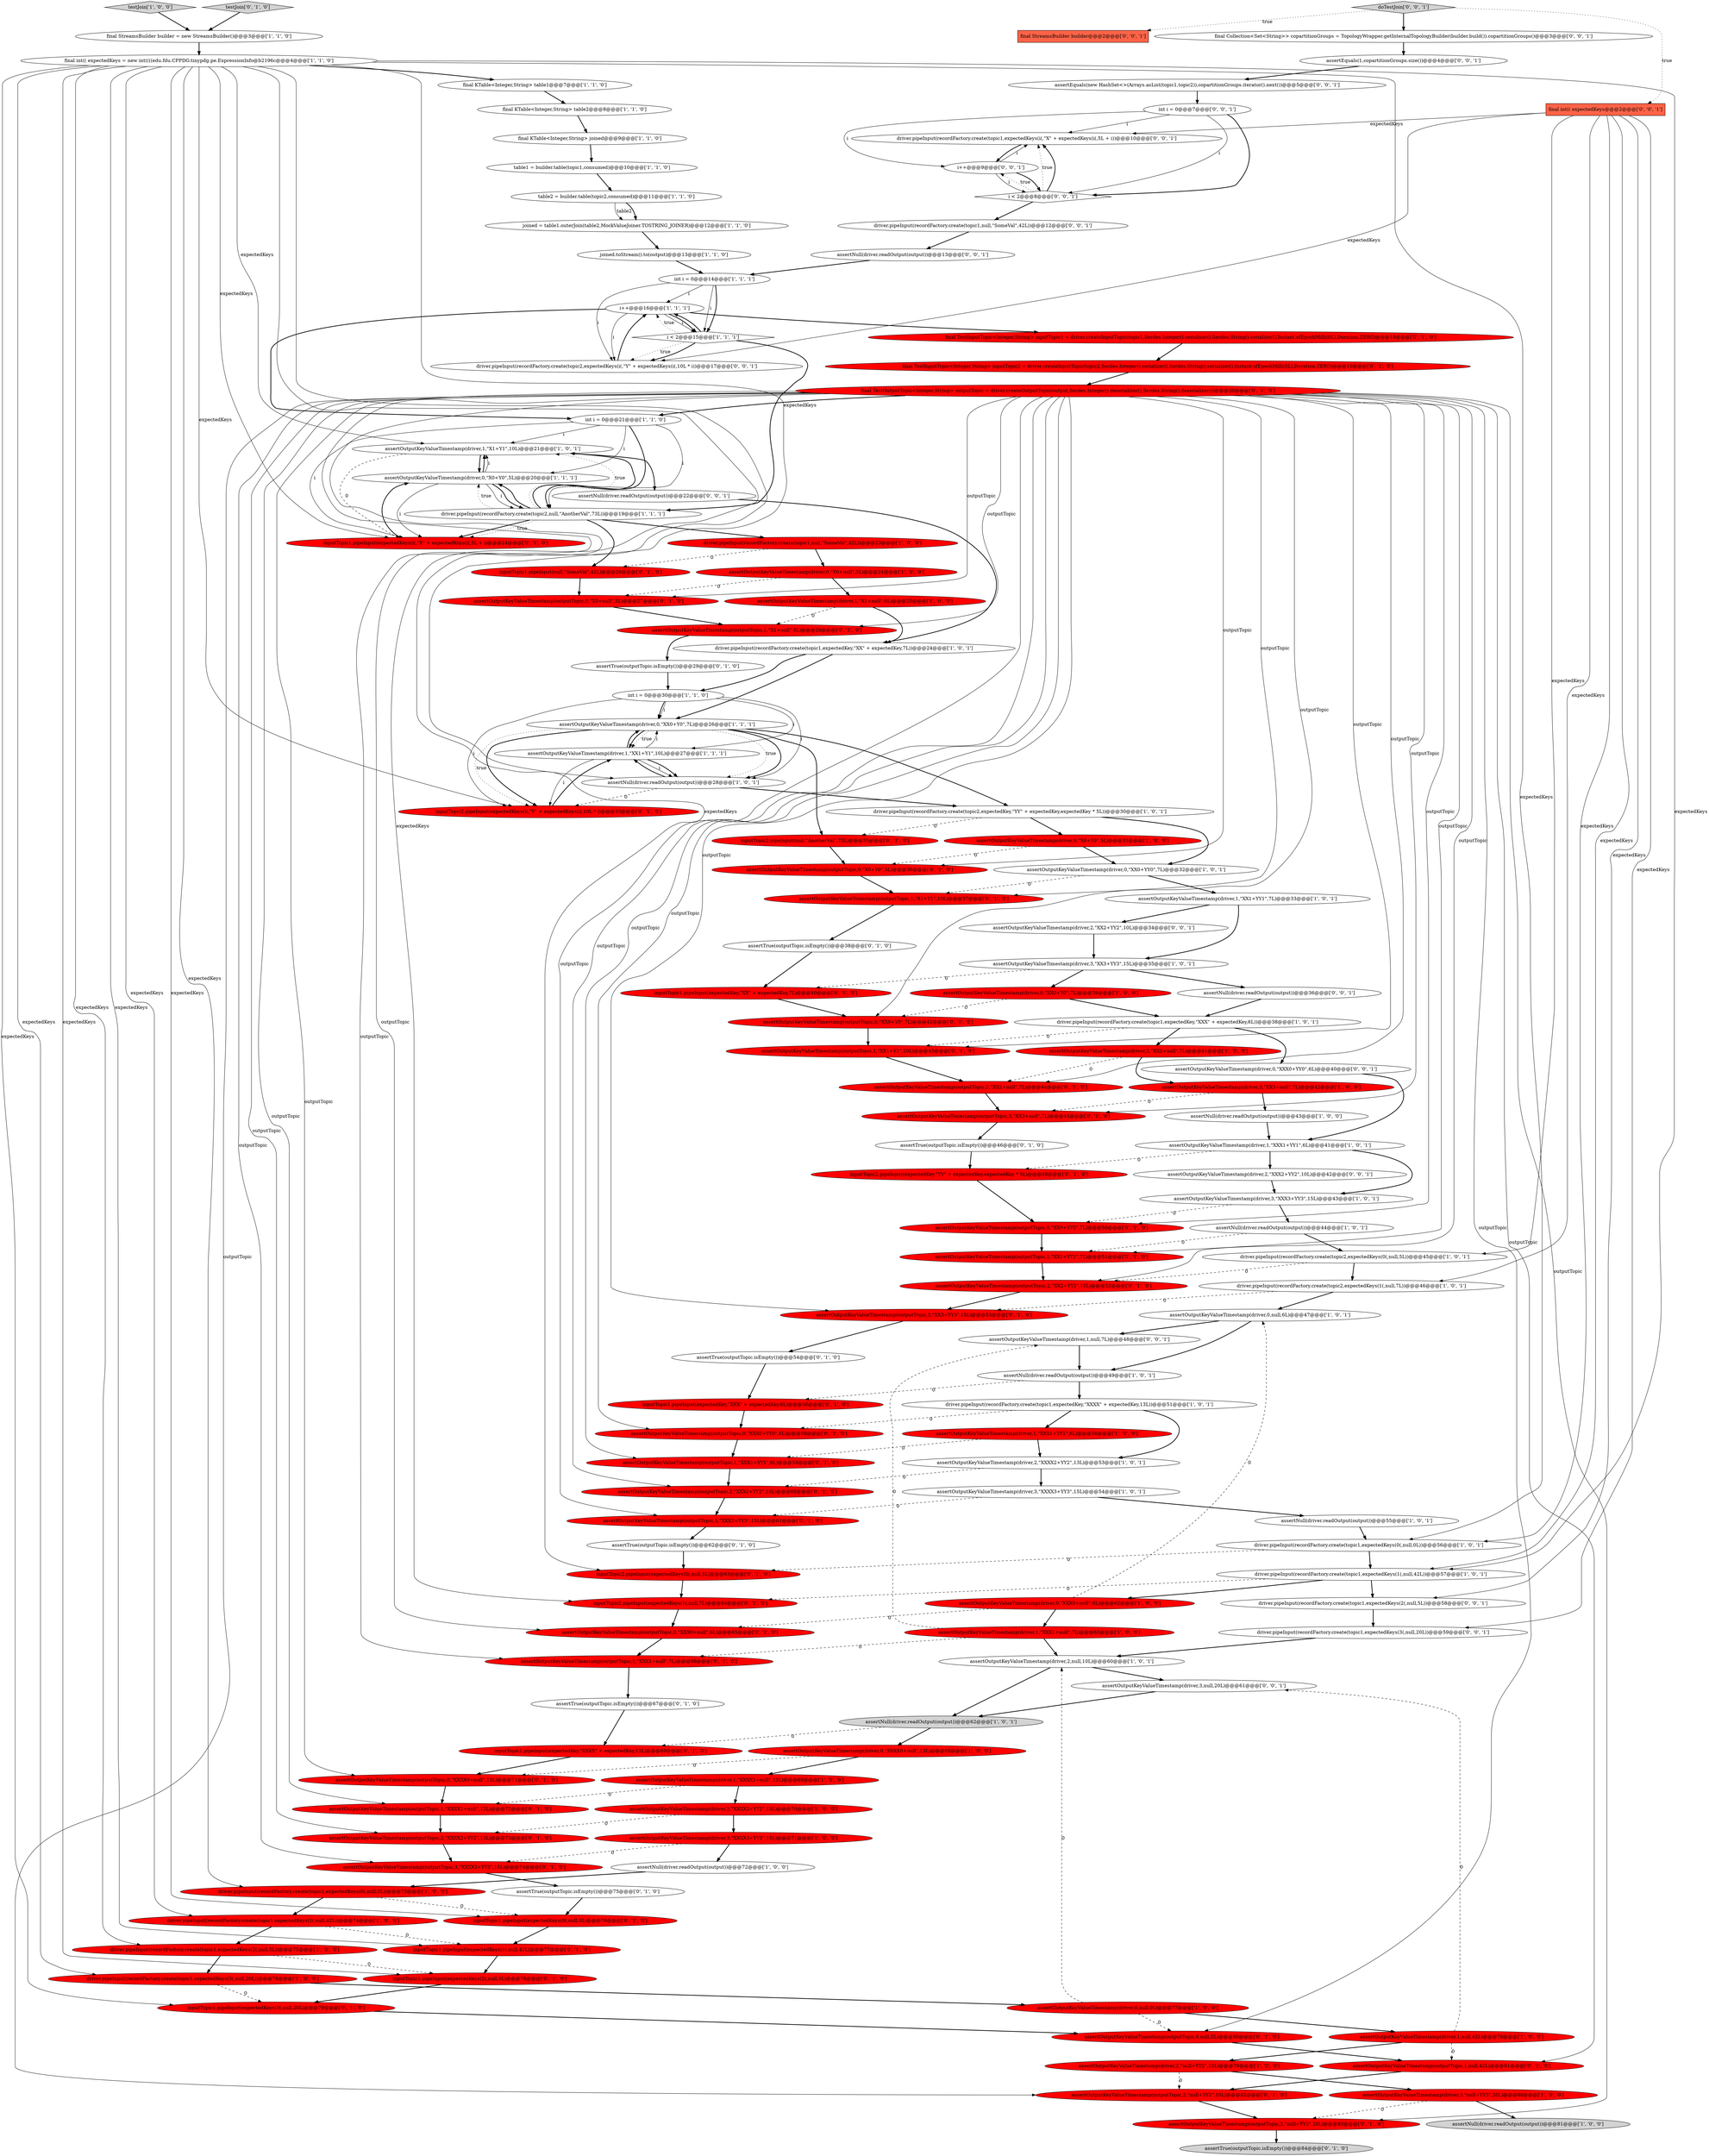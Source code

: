 digraph {
40 [style = filled, label = "final KTable<Integer,String> table2@@@8@@@['1', '1', '0']", fillcolor = white, shape = ellipse image = "AAA0AAABBB1BBB"];
106 [style = filled, label = "assertOutputKeyValueTimestamp(outputTopic,1,\"X1+Y1\",10L)@@@37@@@['0', '1', '0']", fillcolor = red, shape = ellipse image = "AAA1AAABBB2BBB"];
57 [style = filled, label = "i++@@@16@@@['1', '1', '1']", fillcolor = white, shape = ellipse image = "AAA0AAABBB1BBB"];
6 [style = filled, label = "assertOutputKeyValueTimestamp(driver,0,\"XXX0+null\",6L)@@@62@@@['1', '0', '0']", fillcolor = red, shape = ellipse image = "AAA1AAABBB1BBB"];
125 [style = filled, label = "assertOutputKeyValueTimestamp(driver,3,null,20L)@@@61@@@['0', '0', '1']", fillcolor = white, shape = ellipse image = "AAA0AAABBB3BBB"];
15 [style = filled, label = "assertOutputKeyValueTimestamp(driver,1,\"X1+null\",6L)@@@25@@@['1', '0', '0']", fillcolor = red, shape = ellipse image = "AAA1AAABBB1BBB"];
48 [style = filled, label = "assertOutputKeyValueTimestamp(driver,1,\"XXX1+YY1\",6L)@@@41@@@['1', '0', '1']", fillcolor = white, shape = ellipse image = "AAA0AAABBB1BBB"];
31 [style = filled, label = "assertOutputKeyValueTimestamp(driver,0,\"XX0+YY0\",7L)@@@32@@@['1', '0', '1']", fillcolor = white, shape = ellipse image = "AAA0AAABBB1BBB"];
113 [style = filled, label = "assertOutputKeyValueTimestamp(outputTopic,2,\"null+YY2\",10L)@@@82@@@['0', '1', '0']", fillcolor = red, shape = ellipse image = "AAA1AAABBB2BBB"];
28 [style = filled, label = "int i = 0@@@30@@@['1', '1', '0']", fillcolor = white, shape = ellipse image = "AAA0AAABBB1BBB"];
47 [style = filled, label = "driver.pipeInput(recordFactory.create(topic1,null,\"SomeVal\",42L))@@@23@@@['1', '0', '0']", fillcolor = red, shape = ellipse image = "AAA1AAABBB1BBB"];
65 [style = filled, label = "driver.pipeInput(recordFactory.create(topic1,expectedKeys(0(,null,0L))@@@56@@@['1', '0', '1']", fillcolor = white, shape = ellipse image = "AAA0AAABBB1BBB"];
123 [style = filled, label = "final int(( expectedKeys@@@2@@@['0', '0', '1']", fillcolor = tomato, shape = box image = "AAA0AAABBB3BBB"];
74 [style = filled, label = "assertOutputKeyValueTimestamp(outputTopic,2,\"XXXX2+YY2\",13L)@@@73@@@['0', '1', '0']", fillcolor = red, shape = ellipse image = "AAA1AAABBB2BBB"];
17 [style = filled, label = "assertOutputKeyValueTimestamp(driver,2,\"XX2+null\",7L)@@@41@@@['1', '0', '0']", fillcolor = red, shape = ellipse image = "AAA1AAABBB1BBB"];
56 [style = filled, label = "table1 = builder.table(topic1,consumed)@@@10@@@['1', '1', '0']", fillcolor = white, shape = ellipse image = "AAA0AAABBB1BBB"];
42 [style = filled, label = "assertOutputKeyValueTimestamp(driver,2,\"null+YY2\",10L)@@@79@@@['1', '0', '0']", fillcolor = red, shape = ellipse image = "AAA1AAABBB1BBB"];
54 [style = filled, label = "assertOutputKeyValueTimestamp(driver,0,\"X0+null\",5L)@@@24@@@['1', '0', '0']", fillcolor = red, shape = ellipse image = "AAA1AAABBB1BBB"];
136 [style = filled, label = "driver.pipeInput(recordFactory.create(topic1,expectedKeys(3(,null,20L))@@@59@@@['0', '0', '1']", fillcolor = white, shape = ellipse image = "AAA0AAABBB3BBB"];
138 [style = filled, label = "i < 2@@@8@@@['0', '0', '1']", fillcolor = white, shape = diamond image = "AAA0AAABBB3BBB"];
23 [style = filled, label = "int i = 0@@@21@@@['1', '1', '0']", fillcolor = white, shape = ellipse image = "AAA0AAABBB1BBB"];
59 [style = filled, label = "assertOutputKeyValueTimestamp(driver,0,\"XX0+Y0\",7L)@@@26@@@['1', '1', '1']", fillcolor = white, shape = ellipse image = "AAA0AAABBB1BBB"];
76 [style = filled, label = "assertOutputKeyValueTimestamp(outputTopic,1,\"XXX1+YY1\",6L)@@@59@@@['0', '1', '0']", fillcolor = red, shape = ellipse image = "AAA1AAABBB2BBB"];
128 [style = filled, label = "driver.pipeInput(recordFactory.create(topic1,expectedKeys(2(,null,5L))@@@58@@@['0', '0', '1']", fillcolor = white, shape = ellipse image = "AAA0AAABBB3BBB"];
66 [style = filled, label = "assertOutputKeyValueTimestamp(driver,1,\"XXX1+null\",7L)@@@63@@@['1', '0', '0']", fillcolor = red, shape = ellipse image = "AAA1AAABBB1BBB"];
110 [style = filled, label = "assertOutputKeyValueTimestamp(outputTopic,2,\"XX2+null\",7L)@@@44@@@['0', '1', '0']", fillcolor = red, shape = ellipse image = "AAA1AAABBB2BBB"];
83 [style = filled, label = "assertOutputKeyValueTimestamp(outputTopic,1,\"X1+null\",6L)@@@28@@@['0', '1', '0']", fillcolor = red, shape = ellipse image = "AAA1AAABBB2BBB"];
27 [style = filled, label = "assertOutputKeyValueTimestamp(driver,3,\"XXX3+YY3\",15L)@@@43@@@['1', '0', '1']", fillcolor = white, shape = ellipse image = "AAA0AAABBB1BBB"];
86 [style = filled, label = "assertOutputKeyValueTimestamp(outputTopic,0,\"XX0+Y0\",7L)@@@42@@@['0', '1', '0']", fillcolor = red, shape = ellipse image = "AAA1AAABBB2BBB"];
119 [style = filled, label = "driver.pipeInput(recordFactory.create(topic1,expectedKeys(i(,\"X\" + expectedKeys(i(,5L + i))@@@10@@@['0', '0', '1']", fillcolor = white, shape = ellipse image = "AAA0AAABBB3BBB"];
29 [style = filled, label = "joined = table1.outerJoin(table2,MockValueJoiner.TOSTRING_JOINER)@@@12@@@['1', '1', '0']", fillcolor = white, shape = ellipse image = "AAA0AAABBB1BBB"];
94 [style = filled, label = "assertOutputKeyValueTimestamp(outputTopic,3,\"XX3+null\",7L)@@@45@@@['0', '1', '0']", fillcolor = red, shape = ellipse image = "AAA1AAABBB2BBB"];
8 [style = filled, label = "final int(( expectedKeys = new int((((edu.fdu.CPPDG.tinypdg.pe.ExpressionInfo@b2196c@@@4@@@['1', '1', '0']", fillcolor = white, shape = ellipse image = "AAA0AAABBB1BBB"];
10 [style = filled, label = "assertOutputKeyValueTimestamp(driver,1,\"XXXX1+null\",13L)@@@69@@@['1', '0', '0']", fillcolor = red, shape = ellipse image = "AAA1AAABBB1BBB"];
95 [style = filled, label = "assertOutputKeyValueTimestamp(outputTopic,1,\"XXX1+null\",7L)@@@66@@@['0', '1', '0']", fillcolor = red, shape = ellipse image = "AAA1AAABBB2BBB"];
0 [style = filled, label = "assertOutputKeyValueTimestamp(driver,0,\"X0+Y0\",5L)@@@33@@@['1', '0', '0']", fillcolor = red, shape = ellipse image = "AAA1AAABBB1BBB"];
37 [style = filled, label = "driver.pipeInput(recordFactory.create(topic1,expectedKey,\"XXXX\" + expectedKey,13L))@@@51@@@['1', '0', '1']", fillcolor = white, shape = ellipse image = "AAA0AAABBB1BBB"];
135 [style = filled, label = "assertOutputKeyValueTimestamp(driver,1,null,7L)@@@48@@@['0', '0', '1']", fillcolor = white, shape = ellipse image = "AAA0AAABBB3BBB"];
102 [style = filled, label = "final TestInputTopic<Integer,String> inputTopic2 = driver.createInputTopic(topic2,Serdes.Integer().serializer(),Serdes.String().serializer(),Instant.ofEpochMilli(0L),Duration.ZERO)@@@19@@@['0', '1', '0']", fillcolor = red, shape = ellipse image = "AAA1AAABBB2BBB"];
24 [style = filled, label = "assertNull(driver.readOutput(output))@@@62@@@['1', '0', '1']", fillcolor = lightgray, shape = ellipse image = "AAA0AAABBB1BBB"];
13 [style = filled, label = "driver.pipeInput(recordFactory.create(topic2,expectedKey,\"YY\" + expectedKey,expectedKey * 5L))@@@30@@@['1', '0', '1']", fillcolor = white, shape = ellipse image = "AAA0AAABBB1BBB"];
32 [style = filled, label = "driver.pipeInput(recordFactory.create(topic1,expectedKeys(1(,null,42L))@@@57@@@['1', '0', '1']", fillcolor = white, shape = ellipse image = "AAA0AAABBB1BBB"];
44 [style = filled, label = "testJoin['1', '0', '0']", fillcolor = lightgray, shape = diamond image = "AAA0AAABBB1BBB"];
134 [style = filled, label = "driver.pipeInput(recordFactory.create(topic1,null,\"SomeVal\",42L))@@@12@@@['0', '0', '1']", fillcolor = white, shape = ellipse image = "AAA0AAABBB3BBB"];
16 [style = filled, label = "assertOutputKeyValueTimestamp(driver,2,\"XXXX2+YY2\",13L)@@@53@@@['1', '0', '1']", fillcolor = white, shape = ellipse image = "AAA0AAABBB1BBB"];
75 [style = filled, label = "assertOutputKeyValueTimestamp(outputTopic,1,\"XXXX1+null\",13L)@@@72@@@['0', '1', '0']", fillcolor = red, shape = ellipse image = "AAA1AAABBB2BBB"];
100 [style = filled, label = "assertOutputKeyValueTimestamp(outputTopic,3,\"null+YY3\",20L)@@@83@@@['0', '1', '0']", fillcolor = red, shape = ellipse image = "AAA1AAABBB2BBB"];
132 [style = filled, label = "assertEquals(new HashSet<>(Arrays.asList(topic1,topic2)),copartitionGroups.iterator().next())@@@5@@@['0', '0', '1']", fillcolor = white, shape = ellipse image = "AAA0AAABBB3BBB"];
120 [style = filled, label = "assertEquals(1,copartitionGroups.size())@@@4@@@['0', '0', '1']", fillcolor = white, shape = ellipse image = "AAA0AAABBB3BBB"];
79 [style = filled, label = "inputTopic2.pipeInput(null,\"AnotherVal\",73L)@@@35@@@['0', '1', '0']", fillcolor = red, shape = ellipse image = "AAA1AAABBB2BBB"];
116 [style = filled, label = "assertTrue(outputTopic.isEmpty())@@@38@@@['0', '1', '0']", fillcolor = white, shape = ellipse image = "AAA0AAABBB2BBB"];
11 [style = filled, label = "assertNull(driver.readOutput(output))@@@55@@@['1', '0', '1']", fillcolor = white, shape = ellipse image = "AAA0AAABBB1BBB"];
72 [style = filled, label = "assertOutputKeyValueTimestamp(outputTopic,1,\"XX1+Y1\",10L)@@@43@@@['0', '1', '0']", fillcolor = red, shape = ellipse image = "AAA1AAABBB2BBB"];
63 [style = filled, label = "driver.pipeInput(recordFactory.create(topic1,expectedKey,\"XXX\" + expectedKey,6L))@@@38@@@['1', '0', '1']", fillcolor = white, shape = ellipse image = "AAA0AAABBB1BBB"];
122 [style = filled, label = "final Collection<Set<String>> copartitionGroups = TopologyWrapper.getInternalTopologyBuilder(builder.build()).copartitionGroups()@@@3@@@['0', '0', '1']", fillcolor = white, shape = ellipse image = "AAA0AAABBB3BBB"];
9 [style = filled, label = "assertOutputKeyValueTimestamp(driver,1,\"X1+Y1\",10L)@@@21@@@['1', '0', '1']", fillcolor = white, shape = ellipse image = "AAA0AAABBB1BBB"];
1 [style = filled, label = "driver.pipeInput(recordFactory.create(topic2,expectedKeys(0(,null,5L))@@@45@@@['1', '0', '1']", fillcolor = white, shape = ellipse image = "AAA0AAABBB1BBB"];
60 [style = filled, label = "assertOutputKeyValueTimestamp(driver,0,null,6L)@@@47@@@['1', '0', '1']", fillcolor = white, shape = ellipse image = "AAA0AAABBB1BBB"];
96 [style = filled, label = "inputTopic1.pipeInput(expectedKey,\"XXX\" + expectedKey,6L)@@@56@@@['0', '1', '0']", fillcolor = red, shape = ellipse image = "AAA1AAABBB2BBB"];
103 [style = filled, label = "inputTopic1.pipeInput(expectedKey,\"XXXX\" + expectedKey,13L)@@@69@@@['0', '1', '0']", fillcolor = red, shape = ellipse image = "AAA1AAABBB2BBB"];
126 [style = filled, label = "final StreamsBuilder builder@@@2@@@['0', '0', '1']", fillcolor = tomato, shape = box image = "AAA0AAABBB3BBB"];
127 [style = filled, label = "i++@@@9@@@['0', '0', '1']", fillcolor = white, shape = ellipse image = "AAA0AAABBB3BBB"];
88 [style = filled, label = "assertOutputKeyValueTimestamp(outputTopic,1,\"XX1+YY1\",7L)@@@51@@@['0', '1', '0']", fillcolor = red, shape = ellipse image = "AAA1AAABBB2BBB"];
111 [style = filled, label = "assertOutputKeyValueTimestamp(outputTopic,0,\"XXXX0+null\",13L)@@@71@@@['0', '1', '0']", fillcolor = red, shape = ellipse image = "AAA1AAABBB2BBB"];
46 [style = filled, label = "driver.pipeInput(recordFactory.create(topic1,expectedKey,\"XX\" + expectedKey,7L))@@@24@@@['1', '0', '1']", fillcolor = white, shape = ellipse image = "AAA0AAABBB1BBB"];
118 [style = filled, label = "assertOutputKeyValueTimestamp(outputTopic,3,\"XX3+YY3\",15L)@@@53@@@['0', '1', '0']", fillcolor = red, shape = ellipse image = "AAA1AAABBB2BBB"];
140 [style = filled, label = "driver.pipeInput(recordFactory.create(topic2,expectedKeys(i(,\"Y\" + expectedKeys(i(,10L * i))@@@17@@@['0', '0', '1']", fillcolor = white, shape = ellipse image = "AAA0AAABBB3BBB"];
112 [style = filled, label = "assertOutputKeyValueTimestamp(outputTopic,0,null,0L)@@@80@@@['0', '1', '0']", fillcolor = red, shape = ellipse image = "AAA1AAABBB2BBB"];
82 [style = filled, label = "assertOutputKeyValueTimestamp(outputTopic,3,\"XXXX3+YY3\",15L)@@@74@@@['0', '1', '0']", fillcolor = red, shape = ellipse image = "AAA1AAABBB2BBB"];
90 [style = filled, label = "testJoin['0', '1', '0']", fillcolor = lightgray, shape = diamond image = "AAA0AAABBB2BBB"];
97 [style = filled, label = "inputTopic1.pipeInput(null,\"SomeVal\",42L)@@@26@@@['0', '1', '0']", fillcolor = red, shape = ellipse image = "AAA1AAABBB2BBB"];
115 [style = filled, label = "assertTrue(outputTopic.isEmpty())@@@67@@@['0', '1', '0']", fillcolor = white, shape = ellipse image = "AAA0AAABBB2BBB"];
64 [style = filled, label = "assertOutputKeyValueTimestamp(driver,1,\"XX1+Y1\",10L)@@@27@@@['1', '1', '1']", fillcolor = white, shape = ellipse image = "AAA0AAABBB1BBB"];
104 [style = filled, label = "assertOutputKeyValueTimestamp(outputTopic,0,\"X0+Y0\",5L)@@@36@@@['0', '1', '0']", fillcolor = red, shape = ellipse image = "AAA1AAABBB2BBB"];
18 [style = filled, label = "driver.pipeInput(recordFactory.create(topic1,expectedKeys(0(,null,0L))@@@73@@@['1', '0', '0']", fillcolor = red, shape = ellipse image = "AAA1AAABBB1BBB"];
85 [style = filled, label = "assertTrue(outputTopic.isEmpty())@@@46@@@['0', '1', '0']", fillcolor = white, shape = ellipse image = "AAA0AAABBB2BBB"];
3 [style = filled, label = "assertOutputKeyValueTimestamp(driver,0,\"X0+Y0\",5L)@@@20@@@['1', '1', '1']", fillcolor = white, shape = ellipse image = "AAA0AAABBB1BBB"];
51 [style = filled, label = "driver.pipeInput(recordFactory.create(topic2,expectedKeys(1(,null,7L))@@@46@@@['1', '0', '1']", fillcolor = white, shape = ellipse image = "AAA0AAABBB1BBB"];
38 [style = filled, label = "assertOutputKeyValueTimestamp(driver,0,\"XXXX0+null\",13L)@@@68@@@['1', '0', '0']", fillcolor = red, shape = ellipse image = "AAA1AAABBB1BBB"];
52 [style = filled, label = "assertOutputKeyValueTimestamp(driver,0,null,0L)@@@77@@@['1', '0', '0']", fillcolor = red, shape = ellipse image = "AAA1AAABBB1BBB"];
36 [style = filled, label = "assertOutputKeyValueTimestamp(driver,1,\"XX1+YY1\",7L)@@@33@@@['1', '0', '1']", fillcolor = white, shape = ellipse image = "AAA0AAABBB1BBB"];
12 [style = filled, label = "final StreamsBuilder builder = new StreamsBuilder()@@@3@@@['1', '1', '0']", fillcolor = white, shape = ellipse image = "AAA0AAABBB1BBB"];
80 [style = filled, label = "assertOutputKeyValueTimestamp(outputTopic,0,\"XXX0+YY0\",6L)@@@58@@@['0', '1', '0']", fillcolor = red, shape = ellipse image = "AAA1AAABBB2BBB"];
41 [style = filled, label = "assertNull(driver.readOutput(output))@@@28@@@['1', '0', '1']", fillcolor = white, shape = ellipse image = "AAA0AAABBB1BBB"];
22 [style = filled, label = "i < 2@@@15@@@['1', '1', '1']", fillcolor = white, shape = diamond image = "AAA0AAABBB1BBB"];
130 [style = filled, label = "assertNull(driver.readOutput(output))@@@22@@@['0', '0', '1']", fillcolor = white, shape = ellipse image = "AAA0AAABBB3BBB"];
25 [style = filled, label = "assertOutputKeyValueTimestamp(driver,3,\"null+YY3\",20L)@@@80@@@['1', '0', '0']", fillcolor = red, shape = ellipse image = "AAA1AAABBB1BBB"];
133 [style = filled, label = "assertOutputKeyValueTimestamp(driver,0,\"XXX0+YY0\",6L)@@@40@@@['0', '0', '1']", fillcolor = white, shape = ellipse image = "AAA0AAABBB3BBB"];
20 [style = filled, label = "table2 = builder.table(topic2,consumed)@@@11@@@['1', '1', '0']", fillcolor = white, shape = ellipse image = "AAA0AAABBB1BBB"];
73 [style = filled, label = "inputTopic1.pipeInput(expectedKey,\"XX\" + expectedKey,7L)@@@40@@@['0', '1', '0']", fillcolor = red, shape = ellipse image = "AAA1AAABBB2BBB"];
58 [style = filled, label = "assertOutputKeyValueTimestamp(driver,3,\"XXXX3+YY3\",15L)@@@54@@@['1', '0', '1']", fillcolor = white, shape = ellipse image = "AAA0AAABBB1BBB"];
71 [style = filled, label = "inputTopic1.pipeInput(expectedKeys(i(,\"X\" + expectedKeys(i(,5L + i)@@@24@@@['0', '1', '0']", fillcolor = red, shape = ellipse image = "AAA1AAABBB2BBB"];
50 [style = filled, label = "assertOutputKeyValueTimestamp(driver,2,null,10L)@@@60@@@['1', '0', '1']", fillcolor = white, shape = ellipse image = "AAA0AAABBB1BBB"];
93 [style = filled, label = "assertTrue(outputTopic.isEmpty())@@@62@@@['0', '1', '0']", fillcolor = white, shape = ellipse image = "AAA0AAABBB2BBB"];
67 [style = filled, label = "inputTopic2.pipeInput(expectedKeys(i(,\"Y\" + expectedKeys(i(,10L * i)@@@33@@@['0', '1', '0']", fillcolor = red, shape = ellipse image = "AAA1AAABBB2BBB"];
2 [style = filled, label = "assertOutputKeyValueTimestamp(driver,1,null,42L)@@@78@@@['1', '0', '0']", fillcolor = red, shape = ellipse image = "AAA1AAABBB1BBB"];
33 [style = filled, label = "assertOutputKeyValueTimestamp(driver,3,\"XX3+null\",7L)@@@42@@@['1', '0', '0']", fillcolor = red, shape = ellipse image = "AAA1AAABBB1BBB"];
89 [style = filled, label = "assertTrue(outputTopic.isEmpty())@@@54@@@['0', '1', '0']", fillcolor = white, shape = ellipse image = "AAA0AAABBB2BBB"];
87 [style = filled, label = "final TestOutputTopic<Integer,String> outputTopic = driver.createOutputTopic(output,Serdes.Integer().deserializer(),Serdes.String().deserializer())@@@20@@@['0', '1', '0']", fillcolor = red, shape = ellipse image = "AAA1AAABBB2BBB"];
34 [style = filled, label = "assertNull(driver.readOutput(output))@@@44@@@['1', '0', '1']", fillcolor = white, shape = ellipse image = "AAA0AAABBB1BBB"];
5 [style = filled, label = "assertNull(driver.readOutput(output))@@@81@@@['1', '0', '0']", fillcolor = lightgray, shape = ellipse image = "AAA0AAABBB1BBB"];
101 [style = filled, label = "assertTrue(outputTopic.isEmpty())@@@75@@@['0', '1', '0']", fillcolor = white, shape = ellipse image = "AAA0AAABBB2BBB"];
114 [style = filled, label = "final TestInputTopic<Integer,String> inputTopic1 = driver.createInputTopic(topic1,Serdes.Integer().serializer(),Serdes.String().serializer(),Instant.ofEpochMilli(0L),Duration.ZERO)@@@18@@@['0', '1', '0']", fillcolor = red, shape = ellipse image = "AAA1AAABBB2BBB"];
77 [style = filled, label = "assertOutputKeyValueTimestamp(outputTopic,0,\"XX0+YY0\",7L)@@@50@@@['0', '1', '0']", fillcolor = red, shape = ellipse image = "AAA1AAABBB2BBB"];
53 [style = filled, label = "assertOutputKeyValueTimestamp(driver,0,\"XX0+Y0\",7L)@@@39@@@['1', '0', '0']", fillcolor = red, shape = ellipse image = "AAA1AAABBB1BBB"];
84 [style = filled, label = "inputTopic1.pipeInput(expectedKeys(2(,null,5L)@@@78@@@['0', '1', '0']", fillcolor = red, shape = ellipse image = "AAA1AAABBB2BBB"];
14 [style = filled, label = "driver.pipeInput(recordFactory.create(topic2,null,\"AnotherVal\",73L))@@@19@@@['1', '1', '1']", fillcolor = white, shape = ellipse image = "AAA0AAABBB1BBB"];
108 [style = filled, label = "assertTrue(outputTopic.isEmpty())@@@29@@@['0', '1', '0']", fillcolor = white, shape = ellipse image = "AAA0AAABBB2BBB"];
30 [style = filled, label = "final KTable<Integer,String> joined@@@9@@@['1', '1', '0']", fillcolor = white, shape = ellipse image = "AAA0AAABBB1BBB"];
61 [style = filled, label = "assertOutputKeyValueTimestamp(driver,3,\"XXXX3+YY3\",15L)@@@71@@@['1', '0', '0']", fillcolor = red, shape = ellipse image = "AAA1AAABBB1BBB"];
45 [style = filled, label = "assertOutputKeyValueTimestamp(driver,2,\"XXXX2+YY2\",13L)@@@70@@@['1', '0', '0']", fillcolor = red, shape = ellipse image = "AAA1AAABBB1BBB"];
81 [style = filled, label = "inputTopic2.pipeInput(expectedKeys(0(,null,5L)@@@63@@@['0', '1', '0']", fillcolor = red, shape = ellipse image = "AAA1AAABBB2BBB"];
35 [style = filled, label = "driver.pipeInput(recordFactory.create(topic1,expectedKeys(1(,null,42L))@@@74@@@['1', '0', '0']", fillcolor = red, shape = ellipse image = "AAA1AAABBB1BBB"];
43 [style = filled, label = "assertNull(driver.readOutput(output))@@@49@@@['1', '0', '1']", fillcolor = white, shape = ellipse image = "AAA0AAABBB1BBB"];
98 [style = filled, label = "assertOutputKeyValueTimestamp(outputTopic,0,\"X0+null\",5L)@@@27@@@['0', '1', '0']", fillcolor = red, shape = ellipse image = "AAA1AAABBB2BBB"];
117 [style = filled, label = "inputTopic2.pipeInput(expectedKeys(1(,null,7L)@@@64@@@['0', '1', '0']", fillcolor = red, shape = ellipse image = "AAA1AAABBB2BBB"];
55 [style = filled, label = "final KTable<Integer,String> table1@@@7@@@['1', '1', '0']", fillcolor = white, shape = ellipse image = "AAA0AAABBB1BBB"];
19 [style = filled, label = "int i = 0@@@14@@@['1', '1', '1']", fillcolor = white, shape = ellipse image = "AAA0AAABBB1BBB"];
49 [style = filled, label = "driver.pipeInput(recordFactory.create(topic1,expectedKeys(3(,null,20L))@@@76@@@['1', '0', '0']", fillcolor = red, shape = ellipse image = "AAA1AAABBB1BBB"];
109 [style = filled, label = "inputTopic1.pipeInput(expectedKeys(1(,null,42L)@@@77@@@['0', '1', '0']", fillcolor = red, shape = ellipse image = "AAA1AAABBB2BBB"];
78 [style = filled, label = "inputTopic1.pipeInput(expectedKeys(0(,null,0L)@@@76@@@['0', '1', '0']", fillcolor = red, shape = ellipse image = "AAA1AAABBB2BBB"];
21 [style = filled, label = "assertOutputKeyValueTimestamp(driver,3,\"XX3+YY3\",15L)@@@35@@@['1', '0', '1']", fillcolor = white, shape = ellipse image = "AAA0AAABBB1BBB"];
69 [style = filled, label = "assertOutputKeyValueTimestamp(outputTopic,2,\"XX2+YY2\",10L)@@@52@@@['0', '1', '0']", fillcolor = red, shape = ellipse image = "AAA1AAABBB2BBB"];
121 [style = filled, label = "int i = 0@@@7@@@['0', '0', '1']", fillcolor = white, shape = ellipse image = "AAA0AAABBB3BBB"];
39 [style = filled, label = "assertNull(driver.readOutput(output))@@@72@@@['1', '0', '0']", fillcolor = white, shape = ellipse image = "AAA0AAABBB1BBB"];
105 [style = filled, label = "assertOutputKeyValueTimestamp(outputTopic,2,\"XXX2+YY2\",10L)@@@60@@@['0', '1', '0']", fillcolor = red, shape = ellipse image = "AAA1AAABBB2BBB"];
92 [style = filled, label = "assertTrue(outputTopic.isEmpty())@@@84@@@['0', '1', '0']", fillcolor = lightgray, shape = ellipse image = "AAA0AAABBB2BBB"];
62 [style = filled, label = "assertOutputKeyValueTimestamp(driver,1,\"XXX1+YY1\",6L)@@@56@@@['1', '0', '0']", fillcolor = red, shape = ellipse image = "AAA1AAABBB1BBB"];
99 [style = filled, label = "inputTopic1.pipeInput(expectedKeys(3(,null,20L)@@@79@@@['0', '1', '0']", fillcolor = red, shape = ellipse image = "AAA1AAABBB2BBB"];
7 [style = filled, label = "assertNull(driver.readOutput(output))@@@43@@@['1', '0', '0']", fillcolor = white, shape = ellipse image = "AAA0AAABBB1BBB"];
131 [style = filled, label = "assertNull(driver.readOutput(output))@@@36@@@['0', '0', '1']", fillcolor = white, shape = ellipse image = "AAA0AAABBB3BBB"];
139 [style = filled, label = "assertOutputKeyValueTimestamp(driver,2,\"XX2+YY2\",10L)@@@34@@@['0', '0', '1']", fillcolor = white, shape = ellipse image = "AAA0AAABBB3BBB"];
91 [style = filled, label = "assertOutputKeyValueTimestamp(outputTopic,3,\"XXX3+YY3\",15L)@@@61@@@['0', '1', '0']", fillcolor = red, shape = ellipse image = "AAA1AAABBB2BBB"];
26 [style = filled, label = "joined.toStream().to(output)@@@13@@@['1', '1', '0']", fillcolor = white, shape = ellipse image = "AAA0AAABBB1BBB"];
124 [style = filled, label = "assertNull(driver.readOutput(output))@@@13@@@['0', '0', '1']", fillcolor = white, shape = ellipse image = "AAA0AAABBB3BBB"];
4 [style = filled, label = "driver.pipeInput(recordFactory.create(topic1,expectedKeys(2(,null,5L))@@@75@@@['1', '0', '0']", fillcolor = red, shape = ellipse image = "AAA1AAABBB1BBB"];
137 [style = filled, label = "assertOutputKeyValueTimestamp(driver,2,\"XXX2+YY2\",10L)@@@42@@@['0', '0', '1']", fillcolor = white, shape = ellipse image = "AAA0AAABBB3BBB"];
70 [style = filled, label = "assertOutputKeyValueTimestamp(outputTopic,0,\"XXX0+null\",6L)@@@65@@@['0', '1', '0']", fillcolor = red, shape = ellipse image = "AAA1AAABBB2BBB"];
107 [style = filled, label = "inputTopic2.pipeInput(expectedKey,\"YY\" + expectedKey,expectedKey * 5L)@@@48@@@['0', '1', '0']", fillcolor = red, shape = ellipse image = "AAA1AAABBB2BBB"];
68 [style = filled, label = "assertOutputKeyValueTimestamp(outputTopic,1,null,42L)@@@81@@@['0', '1', '0']", fillcolor = red, shape = ellipse image = "AAA1AAABBB2BBB"];
129 [style = filled, label = "doTestJoin['0', '0', '1']", fillcolor = lightgray, shape = diamond image = "AAA0AAABBB3BBB"];
87->69 [style = solid, label="outputTopic"];
14->3 [style = bold, label=""];
115->103 [style = bold, label=""];
87->76 [style = solid, label="outputTopic"];
87->72 [style = solid, label="outputTopic"];
137->27 [style = bold, label=""];
8->4 [style = solid, label="expectedKeys"];
77->88 [style = bold, label=""];
96->80 [style = bold, label=""];
74->82 [style = bold, label=""];
34->88 [style = dashed, label="0"];
87->105 [style = solid, label="outputTopic"];
53->63 [style = bold, label=""];
55->40 [style = bold, label=""];
6->70 [style = dashed, label="0"];
87->70 [style = solid, label="outputTopic"];
85->107 [style = bold, label=""];
87->118 [style = solid, label="outputTopic"];
84->99 [style = bold, label=""];
87->91 [style = solid, label="outputTopic"];
28->67 [style = solid, label="i"];
7->48 [style = bold, label=""];
38->111 [style = dashed, label="0"];
100->92 [style = bold, label=""];
27->77 [style = dashed, label="0"];
48->27 [style = bold, label=""];
43->96 [style = dashed, label="0"];
32->6 [style = bold, label=""];
108->28 [style = bold, label=""];
64->41 [style = solid, label="i"];
111->75 [style = bold, label=""];
129->123 [style = dotted, label="true"];
39->18 [style = bold, label=""];
88->69 [style = bold, label=""];
23->9 [style = solid, label="i"];
6->66 [style = bold, label=""];
3->9 [style = solid, label="i"];
123->140 [style = solid, label="expectedKeys"];
45->61 [style = bold, label=""];
95->115 [style = bold, label=""];
138->134 [style = bold, label=""];
121->119 [style = solid, label="i"];
24->103 [style = dashed, label="0"];
37->62 [style = bold, label=""];
41->64 [style = bold, label=""];
66->50 [style = bold, label=""];
22->57 [style = bold, label=""];
81->117 [style = bold, label=""];
98->83 [style = bold, label=""];
57->140 [style = solid, label="i"];
18->35 [style = bold, label=""];
14->3 [style = dotted, label="true"];
9->71 [style = dashed, label="0"];
14->9 [style = bold, label=""];
87->94 [style = solid, label="outputTopic"];
97->98 [style = bold, label=""];
13->31 [style = bold, label=""];
3->14 [style = solid, label="i"];
138->119 [style = dotted, label="true"];
59->67 [style = bold, label=""];
41->13 [style = bold, label=""];
19->22 [style = solid, label="i"];
46->59 [style = bold, label=""];
120->132 [style = bold, label=""];
123->128 [style = solid, label="expectedKeys"];
58->11 [style = bold, label=""];
63->72 [style = dashed, label="0"];
62->76 [style = dashed, label="0"];
33->7 [style = bold, label=""];
8->9 [style = solid, label="expectedKeys"];
8->71 [style = solid, label="expectedKeys"];
87->98 [style = solid, label="outputTopic"];
59->64 [style = bold, label=""];
127->119 [style = solid, label="i"];
61->39 [style = bold, label=""];
136->50 [style = bold, label=""];
14->97 [style = bold, label=""];
67->64 [style = bold, label=""];
121->138 [style = bold, label=""];
87->106 [style = solid, label="outputTopic"];
87->86 [style = solid, label="outputTopic"];
87->77 [style = solid, label="outputTopic"];
6->60 [style = dashed, label="0"];
89->96 [style = bold, label=""];
87->100 [style = solid, label="outputTopic"];
119->127 [style = bold, label=""];
87->88 [style = solid, label="outputTopic"];
123->32 [style = solid, label="expectedKeys"];
75->74 [style = bold, label=""];
87->95 [style = solid, label="outputTopic"];
8->78 [style = solid, label="expectedKeys"];
24->38 [style = bold, label=""];
86->72 [style = bold, label=""];
65->81 [style = dashed, label="0"];
23->14 [style = solid, label="i"];
16->105 [style = dashed, label="0"];
105->91 [style = bold, label=""];
44->12 [style = bold, label=""];
14->71 [style = bold, label=""];
28->64 [style = solid, label="i"];
60->135 [style = bold, label=""];
2->125 [style = dashed, label="0"];
112->68 [style = bold, label=""];
37->80 [style = dashed, label="0"];
29->26 [style = bold, label=""];
123->65 [style = solid, label="expectedKeys"];
23->14 [style = bold, label=""];
94->85 [style = bold, label=""];
57->23 [style = bold, label=""];
8->99 [style = solid, label="expectedKeys"];
51->60 [style = bold, label=""];
113->100 [style = bold, label=""];
13->79 [style = dashed, label="0"];
47->54 [style = bold, label=""];
138->127 [style = dotted, label="true"];
25->100 [style = dashed, label="0"];
118->89 [style = bold, label=""];
1->51 [style = bold, label=""];
36->139 [style = bold, label=""];
0->104 [style = dashed, label="0"];
18->78 [style = dashed, label="0"];
10->45 [style = bold, label=""];
87->68 [style = solid, label="outputTopic"];
125->24 [style = bold, label=""];
104->106 [style = bold, label=""];
59->41 [style = dotted, label="true"];
80->76 [style = bold, label=""];
117->70 [style = bold, label=""];
122->120 [style = bold, label=""];
8->55 [style = bold, label=""];
8->67 [style = solid, label="expectedKeys"];
22->14 [style = bold, label=""];
8->109 [style = solid, label="expectedKeys"];
28->59 [style = bold, label=""];
114->102 [style = bold, label=""];
19->22 [style = bold, label=""];
64->41 [style = bold, label=""];
124->19 [style = bold, label=""];
37->16 [style = bold, label=""];
70->95 [style = bold, label=""];
123->119 [style = solid, label="expectedKeys"];
57->114 [style = bold, label=""];
19->140 [style = solid, label="i"];
0->31 [style = bold, label=""];
13->0 [style = bold, label=""];
14->71 [style = dotted, label="true"];
42->113 [style = dashed, label="0"];
123->136 [style = solid, label="expectedKeys"];
50->125 [style = bold, label=""];
71->3 [style = bold, label=""];
121->138 [style = solid, label="i"];
51->118 [style = dashed, label="0"];
11->65 [style = bold, label=""];
8->117 [style = solid, label="expectedKeys"];
46->28 [style = bold, label=""];
64->59 [style = solid, label="i"];
42->25 [style = bold, label=""];
57->22 [style = solid, label="i"];
109->84 [style = bold, label=""];
128->136 [style = bold, label=""];
28->41 [style = solid, label="i"];
58->91 [style = dashed, label="0"];
31->36 [style = bold, label=""];
79->104 [style = bold, label=""];
139->21 [style = bold, label=""];
87->82 [style = solid, label="outputTopic"];
66->135 [style = dashed, label="0"];
64->59 [style = bold, label=""];
82->101 [style = bold, label=""];
26->19 [style = bold, label=""];
54->15 [style = bold, label=""];
63->133 [style = bold, label=""];
17->110 [style = dashed, label="0"];
20->29 [style = solid, label="table2"];
127->138 [style = solid, label="i"];
8->81 [style = solid, label="expectedKeys"];
129->126 [style = dotted, label="true"];
54->98 [style = dashed, label="0"];
21->73 [style = dashed, label="0"];
103->111 [style = bold, label=""];
3->9 [style = bold, label=""];
62->16 [style = bold, label=""];
127->138 [style = bold, label=""];
59->64 [style = dotted, label="true"];
130->46 [style = bold, label=""];
32->128 [style = bold, label=""];
27->34 [style = bold, label=""];
110->94 [style = bold, label=""];
121->127 [style = solid, label="i"];
48->137 [style = bold, label=""];
87->75 [style = solid, label="outputTopic"];
87->110 [style = solid, label="outputTopic"];
63->17 [style = bold, label=""];
12->8 [style = bold, label=""];
35->109 [style = dashed, label="0"];
8->18 [style = solid, label="expectedKeys"];
64->67 [style = solid, label="i"];
49->99 [style = dashed, label="0"];
14->47 [style = bold, label=""];
4->84 [style = dashed, label="0"];
9->3 [style = bold, label=""];
25->5 [style = bold, label=""];
40->30 [style = bold, label=""];
19->57 [style = solid, label="i"];
31->106 [style = dashed, label="0"];
101->78 [style = bold, label=""];
60->43 [style = bold, label=""];
131->63 [style = bold, label=""];
72->110 [style = bold, label=""];
61->82 [style = dashed, label="0"];
10->75 [style = dashed, label="0"];
107->77 [style = bold, label=""];
16->58 [style = bold, label=""];
9->130 [style = bold, label=""];
50->24 [style = bold, label=""];
59->79 [style = bold, label=""];
8->84 [style = solid, label="expectedKeys"];
69->118 [style = bold, label=""];
87->83 [style = solid, label="outputTopic"];
1->69 [style = dashed, label="0"];
91->93 [style = bold, label=""];
8->41 [style = solid, label="expectedKeys"];
22->57 [style = dotted, label="true"];
20->29 [style = bold, label=""];
38->10 [style = bold, label=""];
3->71 [style = solid, label="i"];
47->97 [style = dashed, label="0"];
34->1 [style = bold, label=""];
99->112 [style = bold, label=""];
45->74 [style = dashed, label="0"];
123->1 [style = solid, label="expectedKeys"];
3->14 [style = bold, label=""];
133->48 [style = bold, label=""];
76->105 [style = bold, label=""];
87->104 [style = solid, label="outputTopic"];
28->59 [style = solid, label="i"];
52->50 [style = dashed, label="0"];
17->33 [style = bold, label=""];
52->2 [style = bold, label=""];
43->37 [style = bold, label=""];
116->73 [style = bold, label=""];
87->113 [style = solid, label="outputTopic"];
53->86 [style = dashed, label="0"];
48->107 [style = dashed, label="0"];
87->112 [style = solid, label="outputTopic"];
93->81 [style = bold, label=""];
35->4 [style = bold, label=""];
23->71 [style = solid, label="i"];
87->23 [style = bold, label=""];
140->57 [style = bold, label=""];
41->67 [style = dashed, label="0"];
22->140 [style = bold, label=""];
33->94 [style = dashed, label="0"];
73->86 [style = bold, label=""];
36->21 [style = bold, label=""];
68->113 [style = bold, label=""];
8->35 [style = solid, label="expectedKeys"];
106->116 [style = bold, label=""];
134->124 [style = bold, label=""];
87->74 [style = solid, label="outputTopic"];
4->49 [style = bold, label=""];
49->52 [style = bold, label=""];
102->87 [style = bold, label=""];
138->119 [style = bold, label=""];
8->32 [style = solid, label="expectedKeys"];
123->51 [style = solid, label="expectedKeys"];
129->122 [style = bold, label=""];
78->109 [style = bold, label=""];
32->117 [style = dashed, label="0"];
2->68 [style = dashed, label="0"];
59->13 [style = bold, label=""];
59->67 [style = dotted, label="true"];
83->108 [style = bold, label=""];
8->65 [style = solid, label="expectedKeys"];
30->56 [style = bold, label=""];
15->83 [style = dashed, label="0"];
15->46 [style = bold, label=""];
22->140 [style = dotted, label="true"];
56->20 [style = bold, label=""];
87->111 [style = solid, label="outputTopic"];
57->22 [style = bold, label=""];
14->9 [style = dotted, label="true"];
90->12 [style = bold, label=""];
132->121 [style = bold, label=""];
66->95 [style = dashed, label="0"];
59->41 [style = bold, label=""];
2->42 [style = bold, label=""];
135->43 [style = bold, label=""];
8->49 [style = solid, label="expectedKeys"];
21->131 [style = bold, label=""];
87->80 [style = solid, label="outputTopic"];
23->3 [style = solid, label="i"];
52->112 [style = dashed, label="0"];
65->32 [style = bold, label=""];
21->53 [style = bold, label=""];
}
